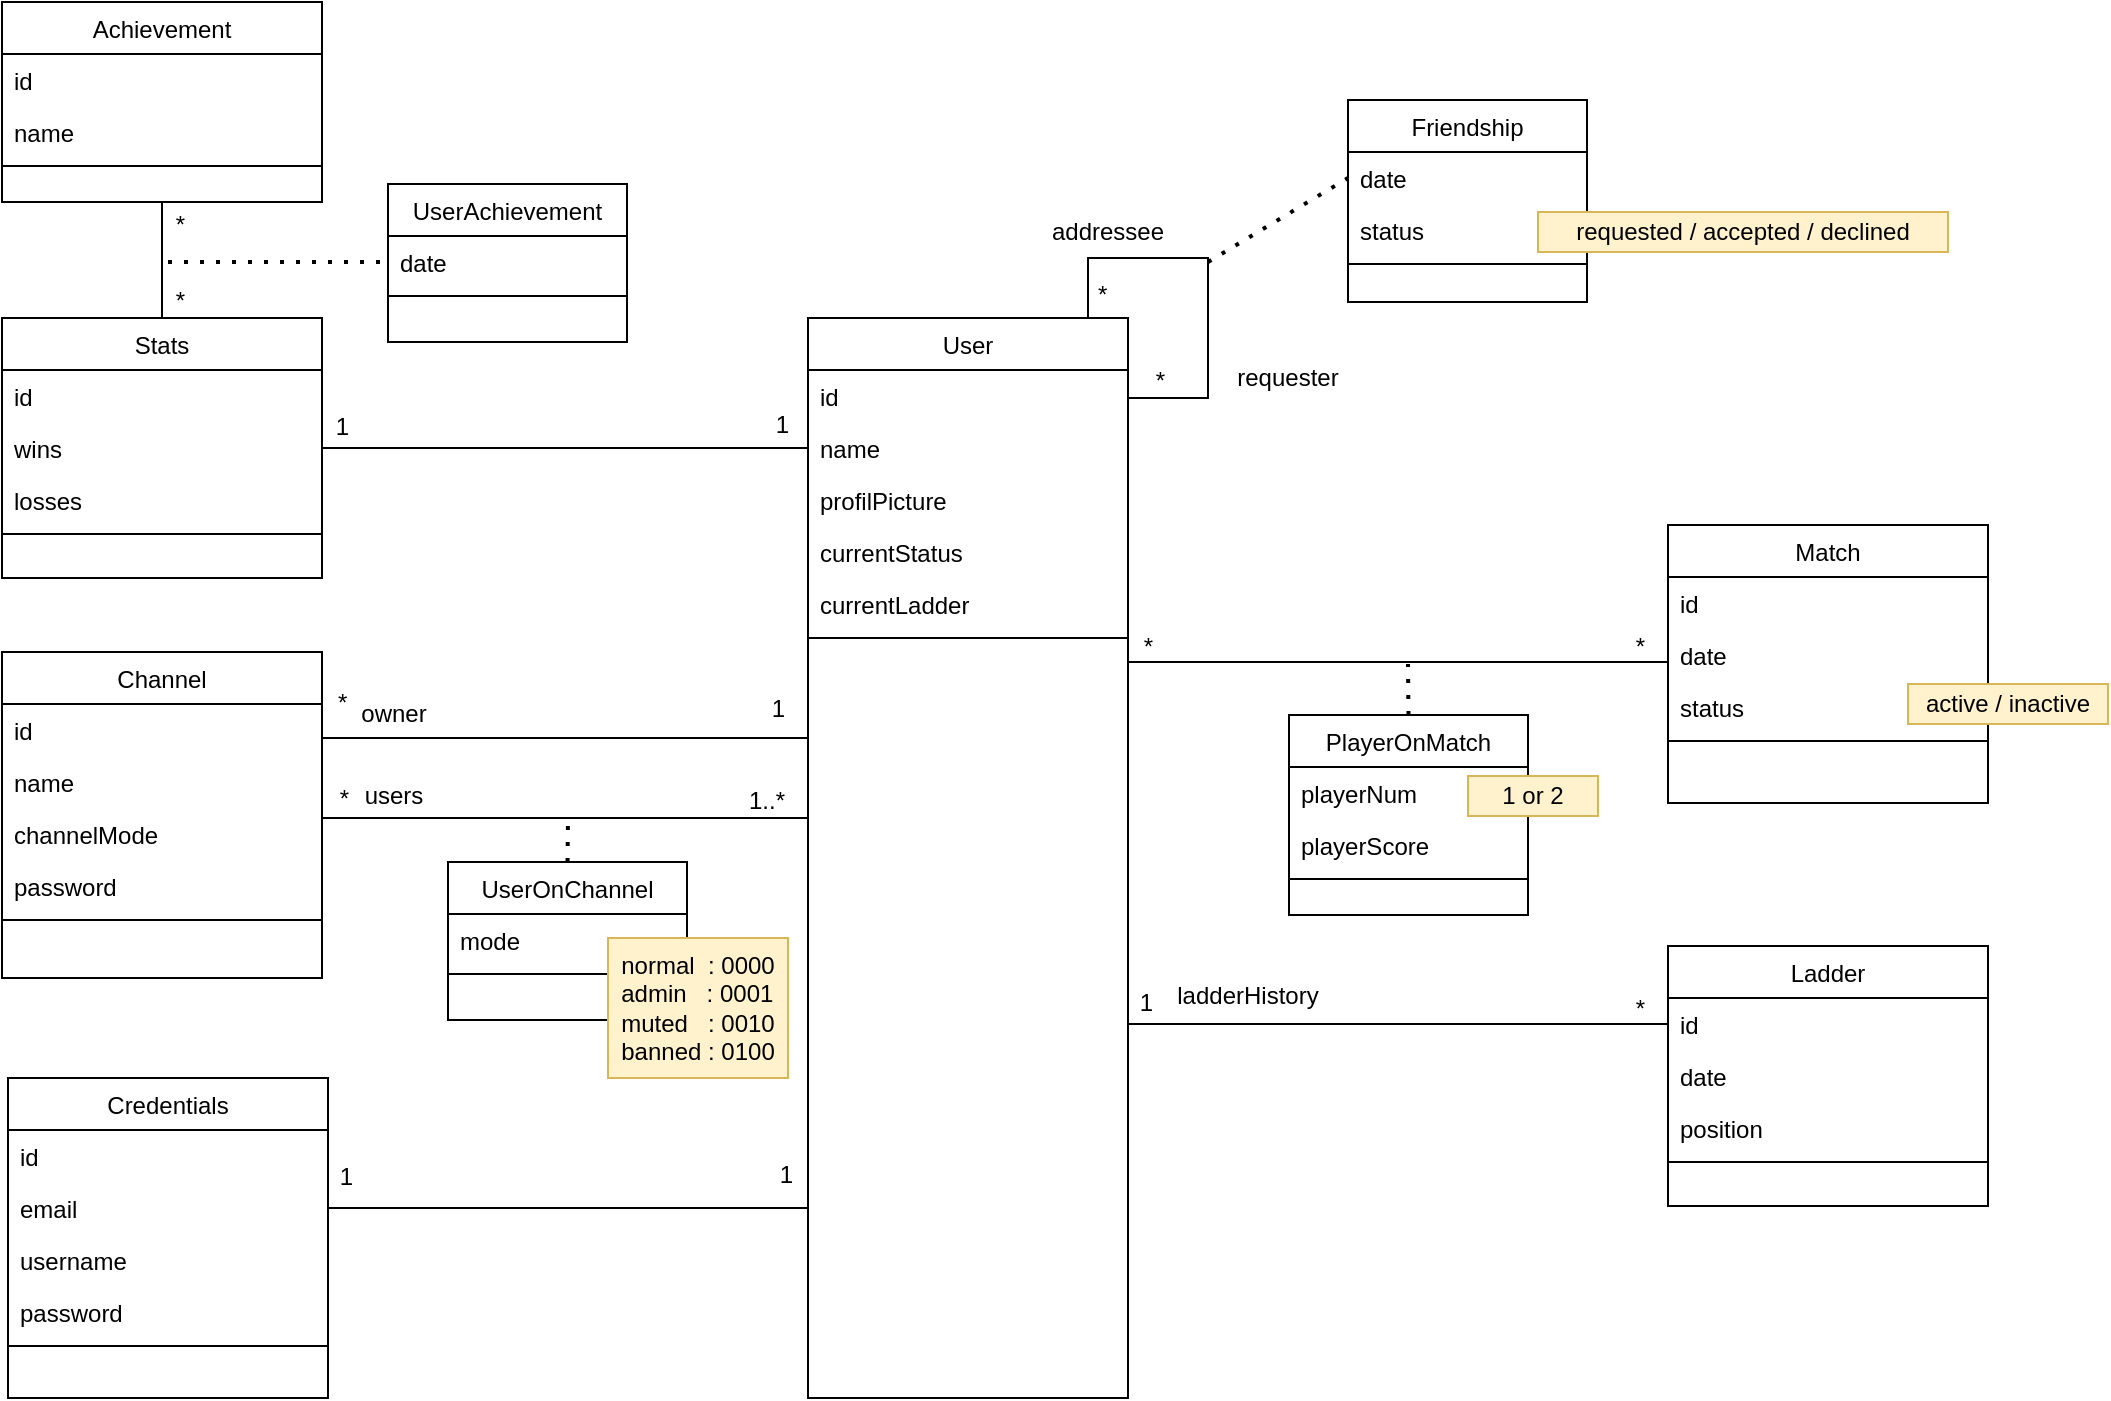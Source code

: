 <mxfile version="20.2.4" type="github">
  <diagram id="C5RBs43oDa-KdzZeNtuy" name="Page-1">
    <mxGraphModel dx="1753" dy="897" grid="1" gridSize="10" guides="1" tooltips="1" connect="1" arrows="1" fold="1" page="1" pageScale="1" pageWidth="1169" pageHeight="827" math="0" shadow="0">
      <root>
        <mxCell id="WIyWlLk6GJQsqaUBKTNV-0" />
        <mxCell id="WIyWlLk6GJQsqaUBKTNV-1" parent="WIyWlLk6GJQsqaUBKTNV-0" />
        <mxCell id="qtpEczJSrRiRjrMIQRqh-89" value="User" style="swimlane;fontStyle=0;align=center;verticalAlign=top;childLayout=stackLayout;horizontal=1;startSize=26;horizontalStack=0;resizeParent=1;resizeLast=0;collapsible=1;marginBottom=0;rounded=0;shadow=0;strokeWidth=1;" vertex="1" parent="WIyWlLk6GJQsqaUBKTNV-1">
          <mxGeometry x="483" y="218" width="160" height="540" as="geometry">
            <mxRectangle x="230" y="140" width="160" height="26" as="alternateBounds" />
          </mxGeometry>
        </mxCell>
        <mxCell id="qtpEczJSrRiRjrMIQRqh-90" value="id" style="text;align=left;verticalAlign=top;spacingLeft=4;spacingRight=4;overflow=hidden;rotatable=0;points=[[0,0.5],[1,0.5]];portConstraint=eastwest;" vertex="1" parent="qtpEczJSrRiRjrMIQRqh-89">
          <mxGeometry y="26" width="160" height="26" as="geometry" />
        </mxCell>
        <mxCell id="qtpEczJSrRiRjrMIQRqh-91" value="name" style="text;align=left;verticalAlign=top;spacingLeft=4;spacingRight=4;overflow=hidden;rotatable=0;points=[[0,0.5],[1,0.5]];portConstraint=eastwest;rounded=0;shadow=0;html=0;" vertex="1" parent="qtpEczJSrRiRjrMIQRqh-89">
          <mxGeometry y="52" width="160" height="26" as="geometry" />
        </mxCell>
        <mxCell id="qtpEczJSrRiRjrMIQRqh-92" value="profilPicture" style="text;align=left;verticalAlign=top;spacingLeft=4;spacingRight=4;overflow=hidden;rotatable=0;points=[[0,0.5],[1,0.5]];portConstraint=eastwest;rounded=0;shadow=0;html=0;" vertex="1" parent="qtpEczJSrRiRjrMIQRqh-89">
          <mxGeometry y="78" width="160" height="26" as="geometry" />
        </mxCell>
        <mxCell id="qtpEczJSrRiRjrMIQRqh-93" value="currentStatus" style="text;align=left;verticalAlign=top;spacingLeft=4;spacingRight=4;overflow=hidden;rotatable=0;points=[[0,0.5],[1,0.5]];portConstraint=eastwest;rounded=0;shadow=0;html=0;" vertex="1" parent="qtpEczJSrRiRjrMIQRqh-89">
          <mxGeometry y="104" width="160" height="26" as="geometry" />
        </mxCell>
        <mxCell id="qtpEczJSrRiRjrMIQRqh-94" value="currentLadder" style="text;align=left;verticalAlign=top;spacingLeft=4;spacingRight=4;overflow=hidden;rotatable=0;points=[[0,0.5],[1,0.5]];portConstraint=eastwest;rounded=0;shadow=0;html=0;" vertex="1" parent="qtpEczJSrRiRjrMIQRqh-89">
          <mxGeometry y="130" width="160" height="26" as="geometry" />
        </mxCell>
        <mxCell id="qtpEczJSrRiRjrMIQRqh-95" value="" style="endArrow=none;shadow=0;strokeWidth=1;rounded=0;endFill=0;edgeStyle=orthogonalEdgeStyle;elbow=vertical;" edge="1" parent="qtpEczJSrRiRjrMIQRqh-89" source="qtpEczJSrRiRjrMIQRqh-89">
          <mxGeometry x="0.5" y="41" relative="1" as="geometry">
            <mxPoint x="90" y="252" as="sourcePoint" />
            <mxPoint x="160" y="60" as="targetPoint" />
            <mxPoint x="-40" y="32" as="offset" />
            <Array as="points">
              <mxPoint x="140" y="-30" />
              <mxPoint x="200" y="-30" />
              <mxPoint x="200" y="40" />
              <mxPoint x="160" y="40" />
            </Array>
          </mxGeometry>
        </mxCell>
        <mxCell id="qtpEczJSrRiRjrMIQRqh-96" value="*" style="resizable=0;align=left;verticalAlign=bottom;labelBackgroundColor=none;fontSize=12;" connectable="0" vertex="1" parent="qtpEczJSrRiRjrMIQRqh-95">
          <mxGeometry x="-1" relative="1" as="geometry">
            <mxPoint x="3" y="-3" as="offset" />
          </mxGeometry>
        </mxCell>
        <mxCell id="qtpEczJSrRiRjrMIQRqh-97" value="*" style="resizable=0;align=right;verticalAlign=bottom;labelBackgroundColor=none;fontSize=12;" connectable="0" vertex="1" parent="qtpEczJSrRiRjrMIQRqh-95">
          <mxGeometry x="1" relative="1" as="geometry">
            <mxPoint x="20" y="-20" as="offset" />
          </mxGeometry>
        </mxCell>
        <mxCell id="qtpEczJSrRiRjrMIQRqh-98" value="" style="line;html=1;strokeWidth=1;align=left;verticalAlign=middle;spacingTop=-1;spacingLeft=3;spacingRight=3;rotatable=0;labelPosition=right;points=[];portConstraint=eastwest;" vertex="1" parent="qtpEczJSrRiRjrMIQRqh-89">
          <mxGeometry y="156" width="160" height="8" as="geometry" />
        </mxCell>
        <mxCell id="qtpEczJSrRiRjrMIQRqh-99" value="Stats" style="swimlane;fontStyle=0;align=center;verticalAlign=top;childLayout=stackLayout;horizontal=1;startSize=26;horizontalStack=0;resizeParent=1;resizeLast=0;collapsible=1;marginBottom=0;rounded=0;shadow=0;strokeWidth=1;" vertex="1" parent="WIyWlLk6GJQsqaUBKTNV-1">
          <mxGeometry x="80" y="218" width="160" height="130" as="geometry">
            <mxRectangle x="550" y="210" width="160" height="26" as="alternateBounds" />
          </mxGeometry>
        </mxCell>
        <mxCell id="qtpEczJSrRiRjrMIQRqh-100" value="id" style="text;align=left;verticalAlign=top;spacingLeft=4;spacingRight=4;overflow=hidden;rotatable=0;points=[[0,0.5],[1,0.5]];portConstraint=eastwest;" vertex="1" parent="qtpEczJSrRiRjrMIQRqh-99">
          <mxGeometry y="26" width="160" height="26" as="geometry" />
        </mxCell>
        <mxCell id="qtpEczJSrRiRjrMIQRqh-101" value="wins" style="text;align=left;verticalAlign=top;spacingLeft=4;spacingRight=4;overflow=hidden;rotatable=0;points=[[0,0.5],[1,0.5]];portConstraint=eastwest;rounded=0;shadow=0;html=0;" vertex="1" parent="qtpEczJSrRiRjrMIQRqh-99">
          <mxGeometry y="52" width="160" height="26" as="geometry" />
        </mxCell>
        <mxCell id="qtpEczJSrRiRjrMIQRqh-102" value="losses" style="text;align=left;verticalAlign=top;spacingLeft=4;spacingRight=4;overflow=hidden;rotatable=0;points=[[0,0.5],[1,0.5]];portConstraint=eastwest;rounded=0;shadow=0;html=0;" vertex="1" parent="qtpEczJSrRiRjrMIQRqh-99">
          <mxGeometry y="78" width="160" height="26" as="geometry" />
        </mxCell>
        <mxCell id="qtpEczJSrRiRjrMIQRqh-103" value="" style="line;html=1;strokeWidth=1;align=left;verticalAlign=middle;spacingTop=-1;spacingLeft=3;spacingRight=3;rotatable=0;labelPosition=right;points=[];portConstraint=eastwest;" vertex="1" parent="qtpEczJSrRiRjrMIQRqh-99">
          <mxGeometry y="104" width="160" height="8" as="geometry" />
        </mxCell>
        <mxCell id="qtpEczJSrRiRjrMIQRqh-104" value="addressee" style="text;html=1;strokeColor=none;fillColor=none;align=center;verticalAlign=middle;whiteSpace=wrap;rounded=0;" vertex="1" parent="WIyWlLk6GJQsqaUBKTNV-1">
          <mxGeometry x="603" y="160" width="60" height="30" as="geometry" />
        </mxCell>
        <mxCell id="qtpEczJSrRiRjrMIQRqh-105" value="Ladder" style="swimlane;fontStyle=0;align=center;verticalAlign=top;childLayout=stackLayout;horizontal=1;startSize=26;horizontalStack=0;resizeParent=1;resizeLast=0;collapsible=1;marginBottom=0;rounded=0;shadow=0;strokeWidth=1;" vertex="1" parent="WIyWlLk6GJQsqaUBKTNV-1">
          <mxGeometry x="913" y="532" width="160" height="130" as="geometry">
            <mxRectangle x="550" y="210" width="160" height="26" as="alternateBounds" />
          </mxGeometry>
        </mxCell>
        <mxCell id="qtpEczJSrRiRjrMIQRqh-106" value="id" style="text;align=left;verticalAlign=top;spacingLeft=4;spacingRight=4;overflow=hidden;rotatable=0;points=[[0,0.5],[1,0.5]];portConstraint=eastwest;" vertex="1" parent="qtpEczJSrRiRjrMIQRqh-105">
          <mxGeometry y="26" width="160" height="26" as="geometry" />
        </mxCell>
        <mxCell id="qtpEczJSrRiRjrMIQRqh-107" value="date" style="text;align=left;verticalAlign=top;spacingLeft=4;spacingRight=4;overflow=hidden;rotatable=0;points=[[0,0.5],[1,0.5]];portConstraint=eastwest;rounded=0;shadow=0;html=0;" vertex="1" parent="qtpEczJSrRiRjrMIQRqh-105">
          <mxGeometry y="52" width="160" height="26" as="geometry" />
        </mxCell>
        <mxCell id="qtpEczJSrRiRjrMIQRqh-108" value="position" style="text;align=left;verticalAlign=top;spacingLeft=4;spacingRight=4;overflow=hidden;rotatable=0;points=[[0,0.5],[1,0.5]];portConstraint=eastwest;rounded=0;shadow=0;html=0;" vertex="1" parent="qtpEczJSrRiRjrMIQRqh-105">
          <mxGeometry y="78" width="160" height="26" as="geometry" />
        </mxCell>
        <mxCell id="qtpEczJSrRiRjrMIQRqh-109" value="" style="line;html=1;strokeWidth=1;align=left;verticalAlign=middle;spacingTop=-1;spacingLeft=3;spacingRight=3;rotatable=0;labelPosition=right;points=[];portConstraint=eastwest;" vertex="1" parent="qtpEczJSrRiRjrMIQRqh-105">
          <mxGeometry y="104" width="160" height="8" as="geometry" />
        </mxCell>
        <mxCell id="qtpEczJSrRiRjrMIQRqh-110" value="" style="endArrow=none;html=1;rounded=0;entryX=0;entryY=0.5;entryDx=0;entryDy=0;edgeStyle=orthogonalEdgeStyle;exitX=1;exitY=0.5;exitDx=0;exitDy=0;" edge="1" parent="WIyWlLk6GJQsqaUBKTNV-1" source="qtpEczJSrRiRjrMIQRqh-89" target="qtpEczJSrRiRjrMIQRqh-106">
          <mxGeometry width="50" height="50" relative="1" as="geometry">
            <mxPoint x="643" y="622" as="sourcePoint" />
            <mxPoint x="873" y="542" as="targetPoint" />
            <Array as="points">
              <mxPoint x="643" y="571" />
            </Array>
          </mxGeometry>
        </mxCell>
        <mxCell id="qtpEczJSrRiRjrMIQRqh-111" value="*" style="resizable=0;align=right;verticalAlign=bottom;labelBackgroundColor=none;fontSize=12;" connectable="0" vertex="1" parent="WIyWlLk6GJQsqaUBKTNV-1">
          <mxGeometry x="903" y="572" as="geometry" />
        </mxCell>
        <mxCell id="qtpEczJSrRiRjrMIQRqh-112" value="1" style="resizable=0;align=right;verticalAlign=bottom;labelBackgroundColor=none;fontSize=12;" connectable="0" vertex="1" parent="WIyWlLk6GJQsqaUBKTNV-1">
          <mxGeometry x="657" y="569" as="geometry" />
        </mxCell>
        <mxCell id="qtpEczJSrRiRjrMIQRqh-113" value="ladderHistory" style="text;html=1;strokeColor=none;fillColor=none;align=center;verticalAlign=middle;whiteSpace=wrap;rounded=0;" vertex="1" parent="WIyWlLk6GJQsqaUBKTNV-1">
          <mxGeometry x="663" y="542" width="80" height="30" as="geometry" />
        </mxCell>
        <mxCell id="qtpEczJSrRiRjrMIQRqh-114" value="" style="endArrow=none;html=1;rounded=0;exitX=1;exitY=0.5;exitDx=0;exitDy=0;entryX=0;entryY=0.5;entryDx=0;entryDy=0;edgeStyle=orthogonalEdgeStyle;fillColor=#FF9999;" edge="1" parent="WIyWlLk6GJQsqaUBKTNV-1" source="qtpEczJSrRiRjrMIQRqh-101" target="qtpEczJSrRiRjrMIQRqh-91">
          <mxGeometry width="50" height="50" relative="1" as="geometry">
            <mxPoint x="603" y="438" as="sourcePoint" />
            <mxPoint x="653" y="388" as="targetPoint" />
          </mxGeometry>
        </mxCell>
        <mxCell id="qtpEczJSrRiRjrMIQRqh-115" value="1" style="resizable=0;align=right;verticalAlign=bottom;labelBackgroundColor=none;fontSize=12;" connectable="0" vertex="1" parent="WIyWlLk6GJQsqaUBKTNV-1">
          <mxGeometry x="255" y="281" as="geometry" />
        </mxCell>
        <mxCell id="qtpEczJSrRiRjrMIQRqh-116" value="1" style="resizable=0;align=right;verticalAlign=bottom;labelBackgroundColor=none;fontSize=12;" connectable="0" vertex="1" parent="WIyWlLk6GJQsqaUBKTNV-1">
          <mxGeometry x="481" y="263" as="geometry">
            <mxPoint x="-6" y="17" as="offset" />
          </mxGeometry>
        </mxCell>
        <mxCell id="qtpEczJSrRiRjrMIQRqh-117" value="Channel" style="swimlane;fontStyle=0;align=center;verticalAlign=top;childLayout=stackLayout;horizontal=1;startSize=26;horizontalStack=0;resizeParent=1;resizeLast=0;collapsible=1;marginBottom=0;rounded=0;shadow=0;strokeWidth=1;" vertex="1" parent="WIyWlLk6GJQsqaUBKTNV-1">
          <mxGeometry x="80" y="385" width="160" height="163" as="geometry">
            <mxRectangle x="550" y="210" width="160" height="26" as="alternateBounds" />
          </mxGeometry>
        </mxCell>
        <mxCell id="qtpEczJSrRiRjrMIQRqh-118" value="id" style="text;align=left;verticalAlign=top;spacingLeft=4;spacingRight=4;overflow=hidden;rotatable=0;points=[[0,0.5],[1,0.5]];portConstraint=eastwest;" vertex="1" parent="qtpEczJSrRiRjrMIQRqh-117">
          <mxGeometry y="26" width="160" height="26" as="geometry" />
        </mxCell>
        <mxCell id="qtpEczJSrRiRjrMIQRqh-119" value="name" style="text;align=left;verticalAlign=top;spacingLeft=4;spacingRight=4;overflow=hidden;rotatable=0;points=[[0,0.5],[1,0.5]];portConstraint=eastwest;rounded=0;shadow=0;html=0;" vertex="1" parent="qtpEczJSrRiRjrMIQRqh-117">
          <mxGeometry y="52" width="160" height="26" as="geometry" />
        </mxCell>
        <mxCell id="qtpEczJSrRiRjrMIQRqh-120" value="channelMode" style="text;align=left;verticalAlign=top;spacingLeft=4;spacingRight=4;overflow=hidden;rotatable=0;points=[[0,0.5],[1,0.5]];portConstraint=eastwest;rounded=0;shadow=0;html=0;" vertex="1" parent="qtpEczJSrRiRjrMIQRqh-117">
          <mxGeometry y="78" width="160" height="26" as="geometry" />
        </mxCell>
        <mxCell id="qtpEczJSrRiRjrMIQRqh-121" value="password" style="text;align=left;verticalAlign=top;spacingLeft=4;spacingRight=4;overflow=hidden;rotatable=0;points=[[0,0.5],[1,0.5]];portConstraint=eastwest;rounded=0;shadow=0;html=0;" vertex="1" parent="qtpEczJSrRiRjrMIQRqh-117">
          <mxGeometry y="104" width="160" height="26" as="geometry" />
        </mxCell>
        <mxCell id="qtpEczJSrRiRjrMIQRqh-122" value="" style="line;html=1;strokeWidth=1;align=left;verticalAlign=middle;spacingTop=-1;spacingLeft=3;spacingRight=3;rotatable=0;labelPosition=right;points=[];portConstraint=eastwest;" vertex="1" parent="qtpEczJSrRiRjrMIQRqh-117">
          <mxGeometry y="130" width="160" height="8" as="geometry" />
        </mxCell>
        <mxCell id="qtpEczJSrRiRjrMIQRqh-123" value="" style="endArrow=none;html=1;rounded=0;exitX=1;exitY=0.5;exitDx=0;exitDy=0;entryX=0;entryY=0.75;entryDx=0;entryDy=0;edgeStyle=orthogonalEdgeStyle;" edge="1" parent="WIyWlLk6GJQsqaUBKTNV-1" source="qtpEczJSrRiRjrMIQRqh-118" target="qtpEczJSrRiRjrMIQRqh-89">
          <mxGeometry width="50" height="50" relative="1" as="geometry">
            <mxPoint x="603" y="438" as="sourcePoint" />
            <mxPoint x="483" y="424" as="targetPoint" />
            <Array as="points">
              <mxPoint x="240" y="428" />
              <mxPoint x="483" y="428" />
            </Array>
          </mxGeometry>
        </mxCell>
        <mxCell id="qtpEczJSrRiRjrMIQRqh-124" value="1" style="resizable=0;align=right;verticalAlign=bottom;labelBackgroundColor=none;fontSize=12;" connectable="0" vertex="1" parent="WIyWlLk6GJQsqaUBKTNV-1">
          <mxGeometry x="491" y="273" as="geometry">
            <mxPoint x="-18" y="149" as="offset" />
          </mxGeometry>
        </mxCell>
        <mxCell id="qtpEczJSrRiRjrMIQRqh-125" value="*" style="resizable=0;align=left;verticalAlign=bottom;labelBackgroundColor=none;fontSize=12;" connectable="0" vertex="1" parent="WIyWlLk6GJQsqaUBKTNV-1">
          <mxGeometry x="246" y="419" as="geometry" />
        </mxCell>
        <mxCell id="qtpEczJSrRiRjrMIQRqh-126" value="owner" style="text;html=1;strokeColor=none;fillColor=none;align=center;verticalAlign=middle;whiteSpace=wrap;rounded=0;" vertex="1" parent="WIyWlLk6GJQsqaUBKTNV-1">
          <mxGeometry x="246" y="401" width="60" height="30" as="geometry" />
        </mxCell>
        <mxCell id="qtpEczJSrRiRjrMIQRqh-127" value="" style="endArrow=none;html=1;rounded=0;exitX=1;exitY=0.5;exitDx=0;exitDy=0;entryX=0;entryY=0.75;entryDx=0;entryDy=0;edgeStyle=orthogonalEdgeStyle;" edge="1" parent="WIyWlLk6GJQsqaUBKTNV-1" source="qtpEczJSrRiRjrMIQRqh-119" target="qtpEczJSrRiRjrMIQRqh-89">
          <mxGeometry width="50" height="50" relative="1" as="geometry">
            <mxPoint x="603" y="438" as="sourcePoint" />
            <mxPoint x="653" y="388" as="targetPoint" />
            <Array as="points">
              <mxPoint x="240" y="468" />
              <mxPoint x="483" y="468" />
            </Array>
          </mxGeometry>
        </mxCell>
        <mxCell id="qtpEczJSrRiRjrMIQRqh-128" value="users" style="text;html=1;strokeColor=none;fillColor=none;align=center;verticalAlign=middle;whiteSpace=wrap;rounded=0;" vertex="1" parent="WIyWlLk6GJQsqaUBKTNV-1">
          <mxGeometry x="246" y="442" width="60" height="30" as="geometry" />
        </mxCell>
        <mxCell id="qtpEczJSrRiRjrMIQRqh-129" value="1..*" style="resizable=0;align=right;verticalAlign=bottom;labelBackgroundColor=none;fontSize=12;" connectable="0" vertex="1" parent="WIyWlLk6GJQsqaUBKTNV-1">
          <mxGeometry x="473" y="468" as="geometry" />
        </mxCell>
        <mxCell id="qtpEczJSrRiRjrMIQRqh-130" value="*" style="resizable=0;align=right;verticalAlign=bottom;labelBackgroundColor=none;fontSize=12;" connectable="0" vertex="1" parent="WIyWlLk6GJQsqaUBKTNV-1">
          <mxGeometry x="255" y="467" as="geometry" />
        </mxCell>
        <mxCell id="qtpEczJSrRiRjrMIQRqh-131" value="" style="endArrow=none;dashed=1;html=1;dashPattern=1 3;strokeWidth=2;rounded=0;fillColor=#FF9999;exitX=0.5;exitY=0;exitDx=0;exitDy=0;" edge="1" parent="WIyWlLk6GJQsqaUBKTNV-1" source="qtpEczJSrRiRjrMIQRqh-156">
          <mxGeometry width="50" height="50" relative="1" as="geometry">
            <mxPoint x="363" y="488" as="sourcePoint" />
            <mxPoint x="363" y="468" as="targetPoint" />
          </mxGeometry>
        </mxCell>
        <mxCell id="qtpEczJSrRiRjrMIQRqh-132" value="requester" style="text;html=1;strokeColor=none;fillColor=none;align=center;verticalAlign=middle;whiteSpace=wrap;rounded=0;" vertex="1" parent="WIyWlLk6GJQsqaUBKTNV-1">
          <mxGeometry x="693" y="233" width="60" height="30" as="geometry" />
        </mxCell>
        <mxCell id="qtpEczJSrRiRjrMIQRqh-133" value="Credentials" style="swimlane;fontStyle=0;align=center;verticalAlign=top;childLayout=stackLayout;horizontal=1;startSize=26;horizontalStack=0;resizeParent=1;resizeLast=0;collapsible=1;marginBottom=0;rounded=0;shadow=0;strokeWidth=1;" vertex="1" parent="WIyWlLk6GJQsqaUBKTNV-1">
          <mxGeometry x="83" y="598" width="160" height="160" as="geometry">
            <mxRectangle x="550" y="210" width="160" height="26" as="alternateBounds" />
          </mxGeometry>
        </mxCell>
        <mxCell id="qtpEczJSrRiRjrMIQRqh-134" value="id" style="text;align=left;verticalAlign=top;spacingLeft=4;spacingRight=4;overflow=hidden;rotatable=0;points=[[0,0.5],[1,0.5]];portConstraint=eastwest;" vertex="1" parent="qtpEczJSrRiRjrMIQRqh-133">
          <mxGeometry y="26" width="160" height="26" as="geometry" />
        </mxCell>
        <mxCell id="qtpEczJSrRiRjrMIQRqh-135" value="email" style="text;align=left;verticalAlign=top;spacingLeft=4;spacingRight=4;overflow=hidden;rotatable=0;points=[[0,0.5],[1,0.5]];portConstraint=eastwest;rounded=0;shadow=0;html=0;" vertex="1" parent="qtpEczJSrRiRjrMIQRqh-133">
          <mxGeometry y="52" width="160" height="26" as="geometry" />
        </mxCell>
        <mxCell id="qtpEczJSrRiRjrMIQRqh-136" value="username" style="text;align=left;verticalAlign=top;spacingLeft=4;spacingRight=4;overflow=hidden;rotatable=0;points=[[0,0.5],[1,0.5]];portConstraint=eastwest;rounded=0;shadow=0;html=0;" vertex="1" parent="qtpEczJSrRiRjrMIQRqh-133">
          <mxGeometry y="78" width="160" height="26" as="geometry" />
        </mxCell>
        <mxCell id="qtpEczJSrRiRjrMIQRqh-137" value="password" style="text;align=left;verticalAlign=top;spacingLeft=4;spacingRight=4;overflow=hidden;rotatable=0;points=[[0,0.5],[1,0.5]];portConstraint=eastwest;rounded=0;shadow=0;html=0;" vertex="1" parent="qtpEczJSrRiRjrMIQRqh-133">
          <mxGeometry y="104" width="160" height="26" as="geometry" />
        </mxCell>
        <mxCell id="qtpEczJSrRiRjrMIQRqh-138" value="" style="line;html=1;strokeWidth=1;align=left;verticalAlign=middle;spacingTop=-1;spacingLeft=3;spacingRight=3;rotatable=0;labelPosition=right;points=[];portConstraint=eastwest;" vertex="1" parent="qtpEczJSrRiRjrMIQRqh-133">
          <mxGeometry y="130" width="160" height="8" as="geometry" />
        </mxCell>
        <mxCell id="qtpEczJSrRiRjrMIQRqh-139" value="" style="endArrow=none;html=1;rounded=0;strokeColor=#000000;fillColor=#FF9999;exitX=1;exitY=0.5;exitDx=0;exitDy=0;entryX=0;entryY=0.75;entryDx=0;entryDy=0;edgeStyle=orthogonalEdgeStyle;" edge="1" parent="WIyWlLk6GJQsqaUBKTNV-1" source="qtpEczJSrRiRjrMIQRqh-135" target="qtpEczJSrRiRjrMIQRqh-89">
          <mxGeometry width="50" height="50" relative="1" as="geometry">
            <mxPoint x="423" y="568" as="sourcePoint" />
            <mxPoint x="483" y="663" as="targetPoint" />
            <Array as="points">
              <mxPoint x="483" y="663" />
            </Array>
          </mxGeometry>
        </mxCell>
        <mxCell id="qtpEczJSrRiRjrMIQRqh-140" value="1" style="resizable=0;align=right;verticalAlign=bottom;labelBackgroundColor=none;fontSize=12;" connectable="0" vertex="1" parent="WIyWlLk6GJQsqaUBKTNV-1">
          <mxGeometry x="257" y="656" as="geometry" />
        </mxCell>
        <mxCell id="qtpEczJSrRiRjrMIQRqh-141" value="1" style="resizable=0;align=right;verticalAlign=bottom;labelBackgroundColor=none;fontSize=12;" connectable="0" vertex="1" parent="WIyWlLk6GJQsqaUBKTNV-1">
          <mxGeometry x="483" y="638" as="geometry">
            <mxPoint x="-6" y="17" as="offset" />
          </mxGeometry>
        </mxCell>
        <mxCell id="qtpEczJSrRiRjrMIQRqh-142" value="Match" style="swimlane;fontStyle=0;align=center;verticalAlign=top;childLayout=stackLayout;horizontal=1;startSize=26;horizontalStack=0;resizeParent=1;resizeLast=0;collapsible=1;marginBottom=0;rounded=0;shadow=0;strokeWidth=1;" vertex="1" parent="WIyWlLk6GJQsqaUBKTNV-1">
          <mxGeometry x="913" y="321.5" width="160" height="139" as="geometry">
            <mxRectangle x="550" y="210" width="160" height="26" as="alternateBounds" />
          </mxGeometry>
        </mxCell>
        <mxCell id="qtpEczJSrRiRjrMIQRqh-143" value="id" style="text;align=left;verticalAlign=top;spacingLeft=4;spacingRight=4;overflow=hidden;rotatable=0;points=[[0,0.5],[1,0.5]];portConstraint=eastwest;" vertex="1" parent="qtpEczJSrRiRjrMIQRqh-142">
          <mxGeometry y="26" width="160" height="26" as="geometry" />
        </mxCell>
        <mxCell id="qtpEczJSrRiRjrMIQRqh-144" value="date" style="text;align=left;verticalAlign=top;spacingLeft=4;spacingRight=4;overflow=hidden;rotatable=0;points=[[0,0.5],[1,0.5]];portConstraint=eastwest;" vertex="1" parent="qtpEczJSrRiRjrMIQRqh-142">
          <mxGeometry y="52" width="160" height="26" as="geometry" />
        </mxCell>
        <mxCell id="qtpEczJSrRiRjrMIQRqh-145" value="status" style="text;align=left;verticalAlign=top;spacingLeft=4;spacingRight=4;overflow=hidden;rotatable=0;points=[[0,0.5],[1,0.5]];portConstraint=eastwest;" vertex="1" parent="qtpEczJSrRiRjrMIQRqh-142">
          <mxGeometry y="78" width="160" height="26" as="geometry" />
        </mxCell>
        <mxCell id="qtpEczJSrRiRjrMIQRqh-146" value="" style="line;html=1;strokeWidth=1;align=left;verticalAlign=middle;spacingTop=-1;spacingLeft=3;spacingRight=3;rotatable=0;labelPosition=right;points=[];portConstraint=eastwest;" vertex="1" parent="qtpEczJSrRiRjrMIQRqh-142">
          <mxGeometry y="104" width="160" height="8" as="geometry" />
        </mxCell>
        <mxCell id="qtpEczJSrRiRjrMIQRqh-147" value="" style="endArrow=none;html=1;rounded=0;strokeColor=#000000;fillColor=#FF9999;entryX=0;entryY=0.5;entryDx=0;entryDy=0;edgeStyle=orthogonalEdgeStyle;exitX=1;exitY=0.5;exitDx=0;exitDy=0;" edge="1" parent="WIyWlLk6GJQsqaUBKTNV-1" source="qtpEczJSrRiRjrMIQRqh-89">
          <mxGeometry width="50" height="50" relative="1" as="geometry">
            <mxPoint x="643" y="438" as="sourcePoint" />
            <mxPoint x="913" y="390" as="targetPoint" />
            <Array as="points">
              <mxPoint x="643" y="390" />
            </Array>
          </mxGeometry>
        </mxCell>
        <mxCell id="qtpEczJSrRiRjrMIQRqh-148" value="*" style="resizable=0;align=right;verticalAlign=bottom;labelBackgroundColor=none;fontSize=12;" connectable="0" vertex="1" parent="WIyWlLk6GJQsqaUBKTNV-1">
          <mxGeometry x="903" y="391" as="geometry" />
        </mxCell>
        <mxCell id="qtpEczJSrRiRjrMIQRqh-149" value="*" style="resizable=0;align=right;verticalAlign=bottom;labelBackgroundColor=none;fontSize=12;" connectable="0" vertex="1" parent="WIyWlLk6GJQsqaUBKTNV-1">
          <mxGeometry x="657" y="391" as="geometry" />
        </mxCell>
        <mxCell id="qtpEczJSrRiRjrMIQRqh-150" value="" style="endArrow=none;dashed=1;html=1;dashPattern=1 3;strokeWidth=2;rounded=0;fillColor=#FF9999;exitX=0.5;exitY=0;exitDx=0;exitDy=0;" edge="1" parent="WIyWlLk6GJQsqaUBKTNV-1" source="qtpEczJSrRiRjrMIQRqh-151">
          <mxGeometry width="50" height="50" relative="1" as="geometry">
            <mxPoint x="783" y="411" as="sourcePoint" />
            <mxPoint x="783" y="391" as="targetPoint" />
          </mxGeometry>
        </mxCell>
        <mxCell id="qtpEczJSrRiRjrMIQRqh-151" value="PlayerOnMatch" style="swimlane;fontStyle=0;align=center;verticalAlign=top;childLayout=stackLayout;horizontal=1;startSize=26;horizontalStack=0;resizeParent=1;resizeLast=0;collapsible=1;marginBottom=0;rounded=0;shadow=0;strokeWidth=1;" vertex="1" parent="WIyWlLk6GJQsqaUBKTNV-1">
          <mxGeometry x="723.5" y="416.5" width="119.5" height="100" as="geometry">
            <mxRectangle x="700.5" y="358.5" width="160" height="26" as="alternateBounds" />
          </mxGeometry>
        </mxCell>
        <mxCell id="qtpEczJSrRiRjrMIQRqh-152" value="playerNum" style="text;align=left;verticalAlign=top;spacingLeft=4;spacingRight=4;overflow=hidden;rotatable=0;points=[[0,0.5],[1,0.5]];portConstraint=eastwest;" vertex="1" parent="qtpEczJSrRiRjrMIQRqh-151">
          <mxGeometry y="26" width="119.5" height="26" as="geometry" />
        </mxCell>
        <mxCell id="qtpEczJSrRiRjrMIQRqh-153" value="playerScore" style="text;align=left;verticalAlign=top;spacingLeft=4;spacingRight=4;overflow=hidden;rotatable=0;points=[[0,0.5],[1,0.5]];portConstraint=eastwest;rounded=0;shadow=0;html=0;" vertex="1" parent="qtpEczJSrRiRjrMIQRqh-151">
          <mxGeometry y="52" width="119.5" height="26" as="geometry" />
        </mxCell>
        <mxCell id="qtpEczJSrRiRjrMIQRqh-154" value="" style="line;html=1;strokeWidth=1;align=left;verticalAlign=middle;spacingTop=-1;spacingLeft=3;spacingRight=3;rotatable=0;labelPosition=right;points=[];portConstraint=eastwest;" vertex="1" parent="qtpEczJSrRiRjrMIQRqh-151">
          <mxGeometry y="78" width="119.5" height="8" as="geometry" />
        </mxCell>
        <mxCell id="qtpEczJSrRiRjrMIQRqh-155" value="&lt;div style=&quot;text-align: left;&quot;&gt;&lt;span style=&quot;background-color: initial;&quot;&gt;1 or 2&lt;br&gt;&lt;/span&gt;&lt;/div&gt;" style="text;html=1;strokeColor=#d6b656;fillColor=#fff2cc;align=center;verticalAlign=middle;whiteSpace=wrap;rounded=0;" vertex="1" parent="WIyWlLk6GJQsqaUBKTNV-1">
          <mxGeometry x="813" y="447" width="65" height="20" as="geometry" />
        </mxCell>
        <mxCell id="qtpEczJSrRiRjrMIQRqh-156" value="UserOnChannel" style="swimlane;fontStyle=0;align=center;verticalAlign=top;childLayout=stackLayout;horizontal=1;startSize=26;horizontalStack=0;resizeParent=1;resizeLast=0;collapsible=1;marginBottom=0;rounded=0;shadow=0;strokeWidth=1;" vertex="1" parent="WIyWlLk6GJQsqaUBKTNV-1">
          <mxGeometry x="303" y="490" width="119.5" height="79" as="geometry">
            <mxRectangle x="700.5" y="358.5" width="160" height="26" as="alternateBounds" />
          </mxGeometry>
        </mxCell>
        <mxCell id="qtpEczJSrRiRjrMIQRqh-157" value="mode" style="text;align=left;verticalAlign=top;spacingLeft=4;spacingRight=4;overflow=hidden;rotatable=0;points=[[0,0.5],[1,0.5]];portConstraint=eastwest;" vertex="1" parent="qtpEczJSrRiRjrMIQRqh-156">
          <mxGeometry y="26" width="119.5" height="26" as="geometry" />
        </mxCell>
        <mxCell id="qtpEczJSrRiRjrMIQRqh-158" value="" style="line;html=1;strokeWidth=1;align=left;verticalAlign=middle;spacingTop=-1;spacingLeft=3;spacingRight=3;rotatable=0;labelPosition=right;points=[];portConstraint=eastwest;" vertex="1" parent="qtpEczJSrRiRjrMIQRqh-156">
          <mxGeometry y="52" width="119.5" height="8" as="geometry" />
        </mxCell>
        <mxCell id="qtpEczJSrRiRjrMIQRqh-159" value="&lt;div style=&quot;text-align: left;&quot;&gt;&lt;span style=&quot;background-color: initial;&quot;&gt;normal&amp;nbsp; : 0000&lt;/span&gt;&lt;/div&gt;&lt;div style=&quot;text-align: left;&quot;&gt;&lt;span style=&quot;background-color: initial;&quot;&gt;admin&amp;nbsp; &amp;nbsp;: 0001&lt;/span&gt;&lt;/div&gt;&lt;div style=&quot;text-align: left;&quot;&gt;&lt;span style=&quot;background-color: initial;&quot;&gt;muted&amp;nbsp; &amp;nbsp;: 0010&lt;/span&gt;&lt;/div&gt;&lt;div style=&quot;text-align: left;&quot;&gt;&lt;span style=&quot;background-color: initial;&quot;&gt;banned : 0100&lt;/span&gt;&lt;/div&gt;" style="text;html=1;strokeColor=#d6b656;fillColor=#fff2cc;align=center;verticalAlign=middle;whiteSpace=wrap;rounded=0;" vertex="1" parent="WIyWlLk6GJQsqaUBKTNV-1">
          <mxGeometry x="383" y="528" width="90" height="70" as="geometry" />
        </mxCell>
        <mxCell id="qtpEczJSrRiRjrMIQRqh-160" value="&lt;div style=&quot;text-align: left;&quot;&gt;&lt;span style=&quot;background-color: initial;&quot;&gt;active / inactive&lt;br&gt;&lt;/span&gt;&lt;/div&gt;" style="text;html=1;strokeColor=#d6b656;fillColor=#fff2cc;align=center;verticalAlign=middle;whiteSpace=wrap;rounded=0;" vertex="1" parent="WIyWlLk6GJQsqaUBKTNV-1">
          <mxGeometry x="1033" y="401" width="100" height="20" as="geometry" />
        </mxCell>
        <mxCell id="qtpEczJSrRiRjrMIQRqh-161" value="Achievement" style="swimlane;fontStyle=0;align=center;verticalAlign=top;childLayout=stackLayout;horizontal=1;startSize=26;horizontalStack=0;resizeParent=1;resizeLast=0;collapsible=1;marginBottom=0;rounded=0;shadow=0;strokeWidth=1;" vertex="1" parent="WIyWlLk6GJQsqaUBKTNV-1">
          <mxGeometry x="80" y="60" width="160" height="100" as="geometry">
            <mxRectangle x="550" y="210" width="160" height="26" as="alternateBounds" />
          </mxGeometry>
        </mxCell>
        <mxCell id="qtpEczJSrRiRjrMIQRqh-162" value="id" style="text;align=left;verticalAlign=top;spacingLeft=4;spacingRight=4;overflow=hidden;rotatable=0;points=[[0,0.5],[1,0.5]];portConstraint=eastwest;" vertex="1" parent="qtpEczJSrRiRjrMIQRqh-161">
          <mxGeometry y="26" width="160" height="26" as="geometry" />
        </mxCell>
        <mxCell id="qtpEczJSrRiRjrMIQRqh-163" value="name" style="text;align=left;verticalAlign=top;spacingLeft=4;spacingRight=4;overflow=hidden;rotatable=0;points=[[0,0.5],[1,0.5]];portConstraint=eastwest;rounded=0;shadow=0;html=0;" vertex="1" parent="qtpEczJSrRiRjrMIQRqh-161">
          <mxGeometry y="52" width="160" height="26" as="geometry" />
        </mxCell>
        <mxCell id="qtpEczJSrRiRjrMIQRqh-164" value="" style="line;html=1;strokeWidth=1;align=left;verticalAlign=middle;spacingTop=-1;spacingLeft=3;spacingRight=3;rotatable=0;labelPosition=right;points=[];portConstraint=eastwest;" vertex="1" parent="qtpEczJSrRiRjrMIQRqh-161">
          <mxGeometry y="78" width="160" height="8" as="geometry" />
        </mxCell>
        <mxCell id="qtpEczJSrRiRjrMIQRqh-165" value="" style="endArrow=none;html=1;rounded=0;strokeColor=#000000;fillColor=#FF9999;entryX=0.5;entryY=1;entryDx=0;entryDy=0;exitX=0.5;exitY=0;exitDx=0;exitDy=0;" edge="1" parent="WIyWlLk6GJQsqaUBKTNV-1" source="qtpEczJSrRiRjrMIQRqh-99" target="qtpEczJSrRiRjrMIQRqh-161">
          <mxGeometry width="50" height="50" relative="1" as="geometry">
            <mxPoint x="363" y="538" as="sourcePoint" />
            <mxPoint x="413" y="488" as="targetPoint" />
          </mxGeometry>
        </mxCell>
        <mxCell id="qtpEczJSrRiRjrMIQRqh-166" value="*" style="resizable=0;align=right;verticalAlign=bottom;labelBackgroundColor=none;fontSize=12;" connectable="0" vertex="1" parent="WIyWlLk6GJQsqaUBKTNV-1">
          <mxGeometry x="173" y="180" as="geometry" />
        </mxCell>
        <mxCell id="qtpEczJSrRiRjrMIQRqh-167" value="*" style="resizable=0;align=right;verticalAlign=bottom;labelBackgroundColor=none;fontSize=12;" connectable="0" vertex="1" parent="WIyWlLk6GJQsqaUBKTNV-1">
          <mxGeometry x="173" y="218" as="geometry" />
        </mxCell>
        <mxCell id="qtpEczJSrRiRjrMIQRqh-168" value="UserAchievement" style="swimlane;fontStyle=0;align=center;verticalAlign=top;childLayout=stackLayout;horizontal=1;startSize=26;horizontalStack=0;resizeParent=1;resizeLast=0;collapsible=1;marginBottom=0;rounded=0;shadow=0;strokeWidth=1;" vertex="1" parent="WIyWlLk6GJQsqaUBKTNV-1">
          <mxGeometry x="273" y="151" width="119.5" height="79" as="geometry">
            <mxRectangle x="700.5" y="358.5" width="160" height="26" as="alternateBounds" />
          </mxGeometry>
        </mxCell>
        <mxCell id="qtpEczJSrRiRjrMIQRqh-169" value="date" style="text;align=left;verticalAlign=top;spacingLeft=4;spacingRight=4;overflow=hidden;rotatable=0;points=[[0,0.5],[1,0.5]];portConstraint=eastwest;" vertex="1" parent="qtpEczJSrRiRjrMIQRqh-168">
          <mxGeometry y="26" width="119.5" height="26" as="geometry" />
        </mxCell>
        <mxCell id="qtpEczJSrRiRjrMIQRqh-170" value="" style="line;html=1;strokeWidth=1;align=left;verticalAlign=middle;spacingTop=-1;spacingLeft=3;spacingRight=3;rotatable=0;labelPosition=right;points=[];portConstraint=eastwest;" vertex="1" parent="qtpEczJSrRiRjrMIQRqh-168">
          <mxGeometry y="52" width="119.5" height="8" as="geometry" />
        </mxCell>
        <mxCell id="qtpEczJSrRiRjrMIQRqh-171" value="" style="endArrow=none;dashed=1;html=1;dashPattern=1 3;strokeWidth=2;rounded=0;fillColor=#FF9999;entryX=0;entryY=0.5;entryDx=0;entryDy=0;" edge="1" parent="WIyWlLk6GJQsqaUBKTNV-1" target="qtpEczJSrRiRjrMIQRqh-169">
          <mxGeometry width="50" height="50" relative="1" as="geometry">
            <mxPoint x="163" y="190" as="sourcePoint" />
            <mxPoint x="373" y="410" as="targetPoint" />
          </mxGeometry>
        </mxCell>
        <mxCell id="qtpEczJSrRiRjrMIQRqh-172" value="Friendship" style="swimlane;fontStyle=0;align=center;verticalAlign=top;childLayout=stackLayout;horizontal=1;startSize=26;horizontalStack=0;resizeParent=1;resizeLast=0;collapsible=1;marginBottom=0;rounded=0;shadow=0;strokeWidth=1;" vertex="1" parent="WIyWlLk6GJQsqaUBKTNV-1">
          <mxGeometry x="753" y="109" width="119.5" height="101" as="geometry">
            <mxRectangle x="700.5" y="358.5" width="160" height="26" as="alternateBounds" />
          </mxGeometry>
        </mxCell>
        <mxCell id="qtpEczJSrRiRjrMIQRqh-173" value="date" style="text;align=left;verticalAlign=top;spacingLeft=4;spacingRight=4;overflow=hidden;rotatable=0;points=[[0,0.5],[1,0.5]];portConstraint=eastwest;" vertex="1" parent="qtpEczJSrRiRjrMIQRqh-172">
          <mxGeometry y="26" width="119.5" height="26" as="geometry" />
        </mxCell>
        <mxCell id="qtpEczJSrRiRjrMIQRqh-174" value="status" style="text;align=left;verticalAlign=top;spacingLeft=4;spacingRight=4;overflow=hidden;rotatable=0;points=[[0,0.5],[1,0.5]];portConstraint=eastwest;" vertex="1" parent="qtpEczJSrRiRjrMIQRqh-172">
          <mxGeometry y="52" width="119.5" height="26" as="geometry" />
        </mxCell>
        <mxCell id="qtpEczJSrRiRjrMIQRqh-175" value="" style="line;html=1;strokeWidth=1;align=left;verticalAlign=middle;spacingTop=-1;spacingLeft=3;spacingRight=3;rotatable=0;labelPosition=right;points=[];portConstraint=eastwest;" vertex="1" parent="qtpEczJSrRiRjrMIQRqh-172">
          <mxGeometry y="78" width="119.5" height="8" as="geometry" />
        </mxCell>
        <mxCell id="qtpEczJSrRiRjrMIQRqh-176" value="" style="endArrow=none;dashed=1;html=1;dashPattern=1 3;strokeWidth=2;rounded=0;fillColor=#FF9999;entryX=0;entryY=0.5;entryDx=0;entryDy=0;" edge="1" parent="WIyWlLk6GJQsqaUBKTNV-1" target="qtpEczJSrRiRjrMIQRqh-173">
          <mxGeometry width="50" height="50" relative="1" as="geometry">
            <mxPoint x="683" y="190" as="sourcePoint" />
            <mxPoint x="283" y="200" as="targetPoint" />
          </mxGeometry>
        </mxCell>
        <mxCell id="qtpEczJSrRiRjrMIQRqh-177" value="&lt;div style=&quot;text-align: left;&quot;&gt;&lt;span style=&quot;background-color: initial;&quot;&gt;requested / accepted / declined&lt;/span&gt;&lt;/div&gt;" style="text;html=1;strokeColor=#d6b656;fillColor=#fff2cc;align=center;verticalAlign=middle;whiteSpace=wrap;rounded=0;" vertex="1" parent="WIyWlLk6GJQsqaUBKTNV-1">
          <mxGeometry x="848" y="165" width="205" height="20" as="geometry" />
        </mxCell>
      </root>
    </mxGraphModel>
  </diagram>
</mxfile>

